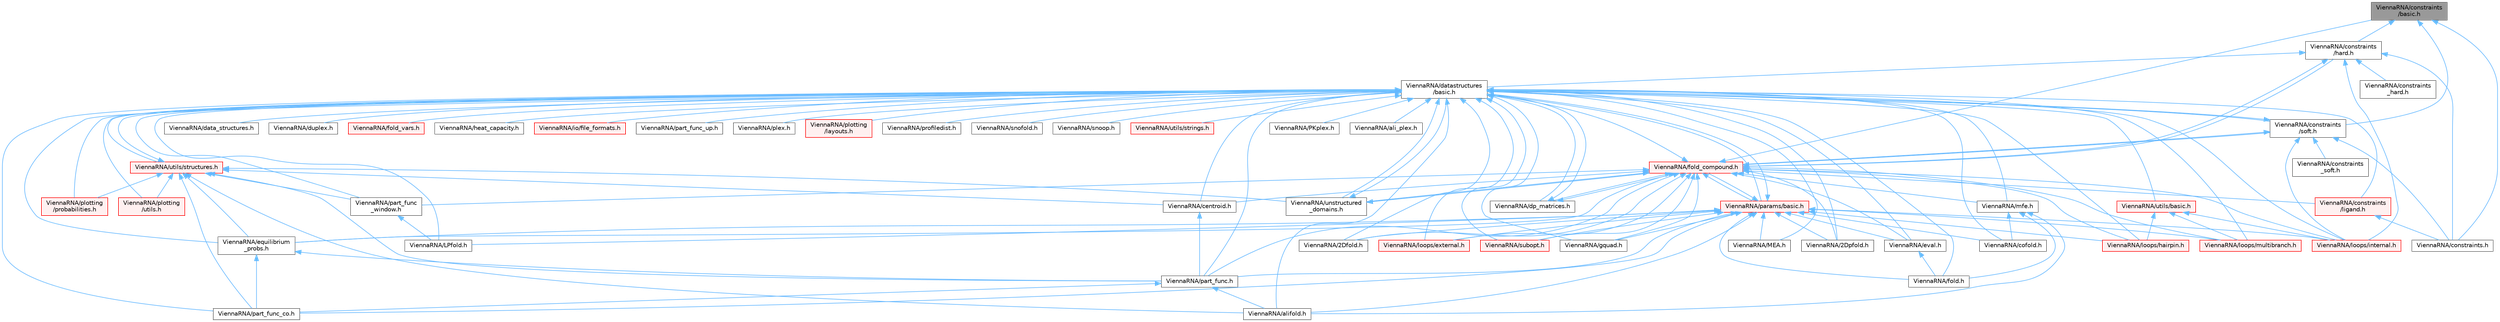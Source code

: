 digraph "ViennaRNA/constraints/basic.h"
{
 // INTERACTIVE_SVG=YES
 // LATEX_PDF_SIZE
  bgcolor="transparent";
  edge [fontname=Helvetica,fontsize=10,labelfontname=Helvetica,labelfontsize=10];
  node [fontname=Helvetica,fontsize=10,shape=box,height=0.2,width=0.4];
  Node1 [label="ViennaRNA/constraints\l/basic.h",height=0.2,width=0.4,color="gray40", fillcolor="grey60", style="filled", fontcolor="black",tooltip="Functions and data structures for constraining secondary structure predictions and evaluation."];
  Node1 -> Node2 [dir="back",color="steelblue1",style="solid"];
  Node2 [label="ViennaRNA/constraints.h",height=0.2,width=0.4,color="grey40", fillcolor="white", style="filled",URL="$constraints_8h.html",tooltip="Use ViennaRNA/constraints/basic.h instead."];
  Node1 -> Node3 [dir="back",color="steelblue1",style="solid"];
  Node3 [label="ViennaRNA/constraints\l/hard.h",height=0.2,width=0.4,color="grey40", fillcolor="white", style="filled",URL="$hard_8h.html",tooltip="Functions and data structures for handling of secondary structure hard constraints."];
  Node3 -> Node2 [dir="back",color="steelblue1",style="solid"];
  Node3 -> Node4 [dir="back",color="steelblue1",style="solid"];
  Node4 [label="ViennaRNA/constraints\l_hard.h",height=0.2,width=0.4,color="grey40", fillcolor="white", style="filled",URL="$constraints__hard_8h.html",tooltip="Use ViennaRNA/constraints/hard.h instead."];
  Node3 -> Node5 [dir="back",color="steelblue1",style="solid"];
  Node5 [label="ViennaRNA/datastructures\l/basic.h",height=0.2,width=0.4,color="grey40", fillcolor="white", style="filled",URL="$datastructures_2basic_8h.html",tooltip="Various data structures and pre-processor macros."];
  Node5 -> Node6 [dir="back",color="steelblue1",style="solid"];
  Node6 [label="ViennaRNA/2Dfold.h",height=0.2,width=0.4,color="grey40", fillcolor="white", style="filled",URL="$2Dfold_8h.html",tooltip="MFE structures for base pair distance classes."];
  Node5 -> Node7 [dir="back",color="steelblue1",style="solid"];
  Node7 [label="ViennaRNA/2Dpfold.h",height=0.2,width=0.4,color="grey40", fillcolor="white", style="filled",URL="$2Dpfold_8h.html",tooltip="Partition function implementations for base pair distance classes."];
  Node5 -> Node8 [dir="back",color="steelblue1",style="solid"];
  Node8 [label="ViennaRNA/LPfold.h",height=0.2,width=0.4,color="grey40", fillcolor="white", style="filled",URL="$LPfold_8h.html",tooltip="Partition function and equilibrium probability implementation for the sliding window algorithm."];
  Node5 -> Node9 [dir="back",color="steelblue1",style="solid"];
  Node9 [label="ViennaRNA/MEA.h",height=0.2,width=0.4,color="grey40", fillcolor="white", style="filled",URL="$MEA_8h.html",tooltip="Computes a MEA (maximum expected accuracy) structure."];
  Node5 -> Node10 [dir="back",color="steelblue1",style="solid"];
  Node10 [label="ViennaRNA/PKplex.h",height=0.2,width=0.4,color="grey40", fillcolor="white", style="filled",URL="$PKplex_8h_source.html",tooltip=" "];
  Node5 -> Node11 [dir="back",color="steelblue1",style="solid"];
  Node11 [label="ViennaRNA/ali_plex.h",height=0.2,width=0.4,color="grey40", fillcolor="white", style="filled",URL="$ali__plex_8h_source.html",tooltip=" "];
  Node5 -> Node12 [dir="back",color="steelblue1",style="solid"];
  Node12 [label="ViennaRNA/alifold.h",height=0.2,width=0.4,color="grey40", fillcolor="white", style="filled",URL="$alifold_8h.html",tooltip="Functions for comparative structure prediction using RNA sequence alignments."];
  Node5 -> Node13 [dir="back",color="steelblue1",style="solid"];
  Node13 [label="ViennaRNA/centroid.h",height=0.2,width=0.4,color="grey40", fillcolor="white", style="filled",URL="$centroid_8h.html",tooltip="Centroid structure computation."];
  Node13 -> Node14 [dir="back",color="steelblue1",style="solid"];
  Node14 [label="ViennaRNA/part_func.h",height=0.2,width=0.4,color="grey40", fillcolor="white", style="filled",URL="$part__func_8h.html",tooltip="Partition function implementations."];
  Node14 -> Node12 [dir="back",color="steelblue1",style="solid"];
  Node14 -> Node15 [dir="back",color="steelblue1",style="solid"];
  Node15 [label="ViennaRNA/part_func_co.h",height=0.2,width=0.4,color="grey40", fillcolor="white", style="filled",URL="$part__func__co_8h.html",tooltip="Partition function for two RNA sequences."];
  Node5 -> Node16 [dir="back",color="steelblue1",style="solid"];
  Node16 [label="ViennaRNA/cofold.h",height=0.2,width=0.4,color="grey40", fillcolor="white", style="filled",URL="$cofold_8h.html",tooltip="MFE implementations for RNA-RNA interaction."];
  Node5 -> Node17 [dir="back",color="steelblue1",style="solid"];
  Node17 [label="ViennaRNA/constraints\l/ligand.h",height=0.2,width=0.4,color="red", fillcolor="#FFF0F0", style="filled",URL="$ligand_8h.html",tooltip="Functions for incorporation of ligands binding to hairpin and interior loop motifs using the soft con..."];
  Node17 -> Node2 [dir="back",color="steelblue1",style="solid"];
  Node5 -> Node19 [dir="back",color="steelblue1",style="solid"];
  Node19 [label="ViennaRNA/constraints\l/soft.h",height=0.2,width=0.4,color="grey40", fillcolor="white", style="filled",URL="$soft_8h.html",tooltip="Functions and data structures for secondary structure soft constraints."];
  Node19 -> Node2 [dir="back",color="steelblue1",style="solid"];
  Node19 -> Node20 [dir="back",color="steelblue1",style="solid"];
  Node20 [label="ViennaRNA/constraints\l_soft.h",height=0.2,width=0.4,color="grey40", fillcolor="white", style="filled",URL="$constraints__soft_8h.html",tooltip="Use ViennaRNA/constraints/soft.h instead."];
  Node19 -> Node5 [dir="back",color="steelblue1",style="solid"];
  Node19 -> Node21 [dir="back",color="steelblue1",style="solid"];
  Node21 [label="ViennaRNA/fold_compound.h",height=0.2,width=0.4,color="red", fillcolor="#FFF0F0", style="filled",URL="$fold__compound_8h.html",tooltip="The Basic Fold Compound API."];
  Node21 -> Node6 [dir="back",color="steelblue1",style="solid"];
  Node21 -> Node7 [dir="back",color="steelblue1",style="solid"];
  Node21 -> Node13 [dir="back",color="steelblue1",style="solid"];
  Node21 -> Node1 [dir="back",color="steelblue1",style="solid"];
  Node21 -> Node3 [dir="back",color="steelblue1",style="solid"];
  Node21 -> Node17 [dir="back",color="steelblue1",style="solid"];
  Node21 -> Node19 [dir="back",color="steelblue1",style="solid"];
  Node21 -> Node5 [dir="back",color="steelblue1",style="solid"];
  Node21 -> Node29 [dir="back",color="steelblue1",style="solid"];
  Node29 [label="ViennaRNA/dp_matrices.h",height=0.2,width=0.4,color="grey40", fillcolor="white", style="filled",URL="$dp__matrices_8h.html",tooltip="Functions to deal with standard dynamic programming (DP) matrices."];
  Node29 -> Node5 [dir="back",color="steelblue1",style="solid"];
  Node29 -> Node21 [dir="back",color="steelblue1",style="solid"];
  Node21 -> Node30 [dir="back",color="steelblue1",style="solid"];
  Node30 [label="ViennaRNA/equilibrium\l_probs.h",height=0.2,width=0.4,color="grey40", fillcolor="white", style="filled",URL="$equilibrium__probs_8h.html",tooltip="Equilibrium Probability implementations."];
  Node30 -> Node14 [dir="back",color="steelblue1",style="solid"];
  Node30 -> Node15 [dir="back",color="steelblue1",style="solid"];
  Node21 -> Node31 [dir="back",color="steelblue1",style="solid"];
  Node31 [label="ViennaRNA/eval.h",height=0.2,width=0.4,color="grey40", fillcolor="white", style="filled",URL="$eval_8h.html",tooltip="Functions and variables related to energy evaluation of sequence/structure pairs."];
  Node31 -> Node32 [dir="back",color="steelblue1",style="solid"];
  Node32 [label="ViennaRNA/fold.h",height=0.2,width=0.4,color="grey40", fillcolor="white", style="filled",URL="$fold_8h.html",tooltip="MFE calculations for single RNA sequences."];
  Node21 -> Node33 [dir="back",color="steelblue1",style="solid"];
  Node33 [label="ViennaRNA/gquad.h",height=0.2,width=0.4,color="grey40", fillcolor="white", style="filled",URL="$gquad_8h.html",tooltip="G-quadruplexes."];
  Node21 -> Node42 [dir="back",color="steelblue1",style="solid"];
  Node42 [label="ViennaRNA/loops/external.h",height=0.2,width=0.4,color="red", fillcolor="#FFF0F0", style="filled",URL="$external_8h.html",tooltip="Energy evaluation of exterior loops for MFE and partition function calculations."];
  Node21 -> Node46 [dir="back",color="steelblue1",style="solid"];
  Node46 [label="ViennaRNA/loops/hairpin.h",height=0.2,width=0.4,color="red", fillcolor="#FFF0F0", style="filled",URL="$hairpin_8h.html",tooltip="Energy evaluation of hairpin loops for MFE and partition function calculations."];
  Node21 -> Node48 [dir="back",color="steelblue1",style="solid"];
  Node48 [label="ViennaRNA/loops/internal.h",height=0.2,width=0.4,color="red", fillcolor="#FFF0F0", style="filled",URL="$internal_8h.html",tooltip="Energy evaluation of interior loops for MFE and partition function calculations."];
  Node21 -> Node50 [dir="back",color="steelblue1",style="solid"];
  Node50 [label="ViennaRNA/loops/multibranch.h",height=0.2,width=0.4,color="red", fillcolor="#FFF0F0", style="filled",URL="$multibranch_8h.html",tooltip="Energy evaluation of multibranch loops for MFE and partition function calculations."];
  Node21 -> Node52 [dir="back",color="steelblue1",style="solid"];
  Node52 [label="ViennaRNA/mfe.h",height=0.2,width=0.4,color="grey40", fillcolor="white", style="filled",URL="$mfe_8h.html",tooltip="Compute Minimum Free energy (MFE) and backtrace corresponding secondary structures from RNA sequence ..."];
  Node52 -> Node12 [dir="back",color="steelblue1",style="solid"];
  Node52 -> Node16 [dir="back",color="steelblue1",style="solid"];
  Node52 -> Node32 [dir="back",color="steelblue1",style="solid"];
  Node21 -> Node56 [dir="back",color="steelblue1",style="solid"];
  Node56 [label="ViennaRNA/params/basic.h",height=0.2,width=0.4,color="red", fillcolor="#FFF0F0", style="filled",URL="$params_2basic_8h.html",tooltip="Functions to deal with sets of energy parameters."];
  Node56 -> Node6 [dir="back",color="steelblue1",style="solid"];
  Node56 -> Node7 [dir="back",color="steelblue1",style="solid"];
  Node56 -> Node8 [dir="back",color="steelblue1",style="solid"];
  Node56 -> Node9 [dir="back",color="steelblue1",style="solid"];
  Node56 -> Node12 [dir="back",color="steelblue1",style="solid"];
  Node56 -> Node16 [dir="back",color="steelblue1",style="solid"];
  Node56 -> Node5 [dir="back",color="steelblue1",style="solid"];
  Node56 -> Node30 [dir="back",color="steelblue1",style="solid"];
  Node56 -> Node31 [dir="back",color="steelblue1",style="solid"];
  Node56 -> Node32 [dir="back",color="steelblue1",style="solid"];
  Node56 -> Node21 [dir="back",color="steelblue1",style="solid"];
  Node56 -> Node33 [dir="back",color="steelblue1",style="solid"];
  Node56 -> Node42 [dir="back",color="steelblue1",style="solid"];
  Node56 -> Node46 [dir="back",color="steelblue1",style="solid"];
  Node56 -> Node48 [dir="back",color="steelblue1",style="solid"];
  Node56 -> Node50 [dir="back",color="steelblue1",style="solid"];
  Node56 -> Node14 [dir="back",color="steelblue1",style="solid"];
  Node56 -> Node15 [dir="back",color="steelblue1",style="solid"];
  Node56 -> Node59 [dir="back",color="steelblue1",style="solid"];
  Node59 [label="ViennaRNA/subopt.h",height=0.2,width=0.4,color="red", fillcolor="#FFF0F0", style="filled",URL="$subopt_8h.html",tooltip="RNAsubopt and density of states declarations."];
  Node21 -> Node14 [dir="back",color="steelblue1",style="solid"];
  Node21 -> Node61 [dir="back",color="steelblue1",style="solid"];
  Node61 [label="ViennaRNA/part_func\l_window.h",height=0.2,width=0.4,color="grey40", fillcolor="white", style="filled",URL="$part__func__window_8h.html",tooltip="Partition function and equilibrium probability implementation for the sliding window algorithm."];
  Node61 -> Node8 [dir="back",color="steelblue1",style="solid"];
  Node21 -> Node59 [dir="back",color="steelblue1",style="solid"];
  Node21 -> Node66 [dir="back",color="steelblue1",style="solid"];
  Node66 [label="ViennaRNA/unstructured\l_domains.h",height=0.2,width=0.4,color="grey40", fillcolor="white", style="filled",URL="$unstructured__domains_8h.html",tooltip="Functions to modify unstructured domains, e.g. to incorporate ligands binding to unpaired stretches."];
  Node66 -> Node5 [dir="back",color="steelblue1",style="solid"];
  Node66 -> Node21 [dir="back",color="steelblue1",style="solid"];
  Node19 -> Node48 [dir="back",color="steelblue1",style="solid"];
  Node5 -> Node69 [dir="back",color="steelblue1",style="solid"];
  Node69 [label="ViennaRNA/data_structures.h",height=0.2,width=0.4,color="grey40", fillcolor="white", style="filled",URL="$data__structures_8h.html",tooltip="Use ViennaRNA/datastructures/basic.h instead."];
  Node5 -> Node29 [dir="back",color="steelblue1",style="solid"];
  Node5 -> Node70 [dir="back",color="steelblue1",style="solid"];
  Node70 [label="ViennaRNA/duplex.h",height=0.2,width=0.4,color="grey40", fillcolor="white", style="filled",URL="$duplex_8h.html",tooltip="Functions for simple RNA-RNA duplex interactions."];
  Node5 -> Node30 [dir="back",color="steelblue1",style="solid"];
  Node5 -> Node31 [dir="back",color="steelblue1",style="solid"];
  Node5 -> Node32 [dir="back",color="steelblue1",style="solid"];
  Node5 -> Node71 [dir="back",color="steelblue1",style="solid"];
  Node71 [label="ViennaRNA/fold_vars.h",height=0.2,width=0.4,color="red", fillcolor="#FFF0F0", style="filled",URL="$fold__vars_8h.html",tooltip="Here all all declarations of the global variables used throughout RNAlib."];
  Node5 -> Node33 [dir="back",color="steelblue1",style="solid"];
  Node5 -> Node73 [dir="back",color="steelblue1",style="solid"];
  Node73 [label="ViennaRNA/heat_capacity.h",height=0.2,width=0.4,color="grey40", fillcolor="white", style="filled",URL="$heat__capacity_8h.html",tooltip="Compute heat capacity for an RNA."];
  Node5 -> Node74 [dir="back",color="steelblue1",style="solid"];
  Node74 [label="ViennaRNA/io/file_formats.h",height=0.2,width=0.4,color="red", fillcolor="#FFF0F0", style="filled",URL="$io_2file__formats_8h.html",tooltip="Read and write different file formats for RNA sequences, structures."];
  Node5 -> Node42 [dir="back",color="steelblue1",style="solid"];
  Node5 -> Node46 [dir="back",color="steelblue1",style="solid"];
  Node5 -> Node48 [dir="back",color="steelblue1",style="solid"];
  Node5 -> Node50 [dir="back",color="steelblue1",style="solid"];
  Node5 -> Node52 [dir="back",color="steelblue1",style="solid"];
  Node5 -> Node56 [dir="back",color="steelblue1",style="solid"];
  Node5 -> Node14 [dir="back",color="steelblue1",style="solid"];
  Node5 -> Node15 [dir="back",color="steelblue1",style="solid"];
  Node5 -> Node76 [dir="back",color="steelblue1",style="solid"];
  Node76 [label="ViennaRNA/part_func_up.h",height=0.2,width=0.4,color="grey40", fillcolor="white", style="filled",URL="$part__func__up_8h.html",tooltip="Implementations for accessibility and RNA-RNA interaction as a stepwise process."];
  Node5 -> Node61 [dir="back",color="steelblue1",style="solid"];
  Node5 -> Node77 [dir="back",color="steelblue1",style="solid"];
  Node77 [label="ViennaRNA/plex.h",height=0.2,width=0.4,color="grey40", fillcolor="white", style="filled",URL="$plex_8h_source.html",tooltip=" "];
  Node5 -> Node78 [dir="back",color="steelblue1",style="solid"];
  Node78 [label="ViennaRNA/plotting\l/layouts.h",height=0.2,width=0.4,color="red", fillcolor="#FFF0F0", style="filled",URL="$layouts_8h.html",tooltip="Secondary structure plot layout algorithms."];
  Node5 -> Node83 [dir="back",color="steelblue1",style="solid"];
  Node83 [label="ViennaRNA/plotting\l/probabilities.h",height=0.2,width=0.4,color="red", fillcolor="#FFF0F0", style="filled",URL="$probabilities_8h.html",tooltip="Various functions for plotting RNA secondary structures, dot-plots and other visualizations."];
  Node5 -> Node84 [dir="back",color="steelblue1",style="solid"];
  Node84 [label="ViennaRNA/plotting\l/utils.h",height=0.2,width=0.4,color="red", fillcolor="#FFF0F0", style="filled",URL="$plotting_2utils_8h.html",tooltip="Various utilities to assist in plotting secondary structures and consensus structures."];
  Node5 -> Node86 [dir="back",color="steelblue1",style="solid"];
  Node86 [label="ViennaRNA/profiledist.h",height=0.2,width=0.4,color="grey40", fillcolor="white", style="filled",URL="$profiledist_8h.html",tooltip=" "];
  Node5 -> Node87 [dir="back",color="steelblue1",style="solid"];
  Node87 [label="ViennaRNA/snofold.h",height=0.2,width=0.4,color="grey40", fillcolor="white", style="filled",URL="$snofold_8h_source.html",tooltip=" "];
  Node5 -> Node88 [dir="back",color="steelblue1",style="solid"];
  Node88 [label="ViennaRNA/snoop.h",height=0.2,width=0.4,color="grey40", fillcolor="white", style="filled",URL="$snoop_8h_source.html",tooltip=" "];
  Node5 -> Node59 [dir="back",color="steelblue1",style="solid"];
  Node5 -> Node66 [dir="back",color="steelblue1",style="solid"];
  Node5 -> Node89 [dir="back",color="steelblue1",style="solid"];
  Node89 [label="ViennaRNA/utils/basic.h",height=0.2,width=0.4,color="red", fillcolor="#FFF0F0", style="filled",URL="$utils_2basic_8h.html",tooltip="General utility- and helper-functions used throughout the ViennaRNA Package."];
  Node89 -> Node46 [dir="back",color="steelblue1",style="solid"];
  Node89 -> Node48 [dir="back",color="steelblue1",style="solid"];
  Node89 -> Node50 [dir="back",color="steelblue1",style="solid"];
  Node5 -> Node91 [dir="back",color="steelblue1",style="solid"];
  Node91 [label="ViennaRNA/utils/strings.h",height=0.2,width=0.4,color="red", fillcolor="#FFF0F0", style="filled",URL="$strings_8h.html",tooltip="General utility- and helper-functions for RNA sequence and structure strings used throughout the Vien..."];
  Node5 -> Node93 [dir="back",color="steelblue1",style="solid"];
  Node93 [label="ViennaRNA/utils/structures.h",height=0.2,width=0.4,color="red", fillcolor="#FFF0F0", style="filled",URL="$utils_2structures_8h.html",tooltip="Various utility- and helper-functions for secondary structure parsing, converting,..."];
  Node93 -> Node12 [dir="back",color="steelblue1",style="solid"];
  Node93 -> Node13 [dir="back",color="steelblue1",style="solid"];
  Node93 -> Node5 [dir="back",color="steelblue1",style="solid"];
  Node93 -> Node30 [dir="back",color="steelblue1",style="solid"];
  Node93 -> Node14 [dir="back",color="steelblue1",style="solid"];
  Node93 -> Node15 [dir="back",color="steelblue1",style="solid"];
  Node93 -> Node61 [dir="back",color="steelblue1",style="solid"];
  Node93 -> Node83 [dir="back",color="steelblue1",style="solid"];
  Node93 -> Node84 [dir="back",color="steelblue1",style="solid"];
  Node93 -> Node66 [dir="back",color="steelblue1",style="solid"];
  Node3 -> Node21 [dir="back",color="steelblue1",style="solid"];
  Node3 -> Node48 [dir="back",color="steelblue1",style="solid"];
  Node1 -> Node19 [dir="back",color="steelblue1",style="solid"];
}
